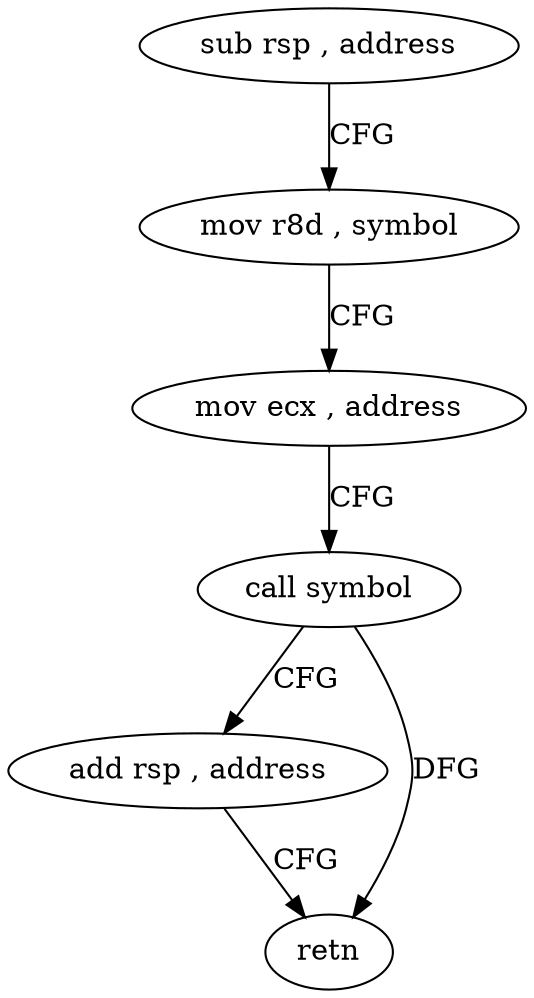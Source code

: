 digraph "func" {
"4244030" [label = "sub rsp , address" ]
"4244034" [label = "mov r8d , symbol" ]
"4244040" [label = "mov ecx , address" ]
"4244045" [label = "call symbol" ]
"4244050" [label = "add rsp , address" ]
"4244054" [label = "retn" ]
"4244030" -> "4244034" [ label = "CFG" ]
"4244034" -> "4244040" [ label = "CFG" ]
"4244040" -> "4244045" [ label = "CFG" ]
"4244045" -> "4244050" [ label = "CFG" ]
"4244045" -> "4244054" [ label = "DFG" ]
"4244050" -> "4244054" [ label = "CFG" ]
}
